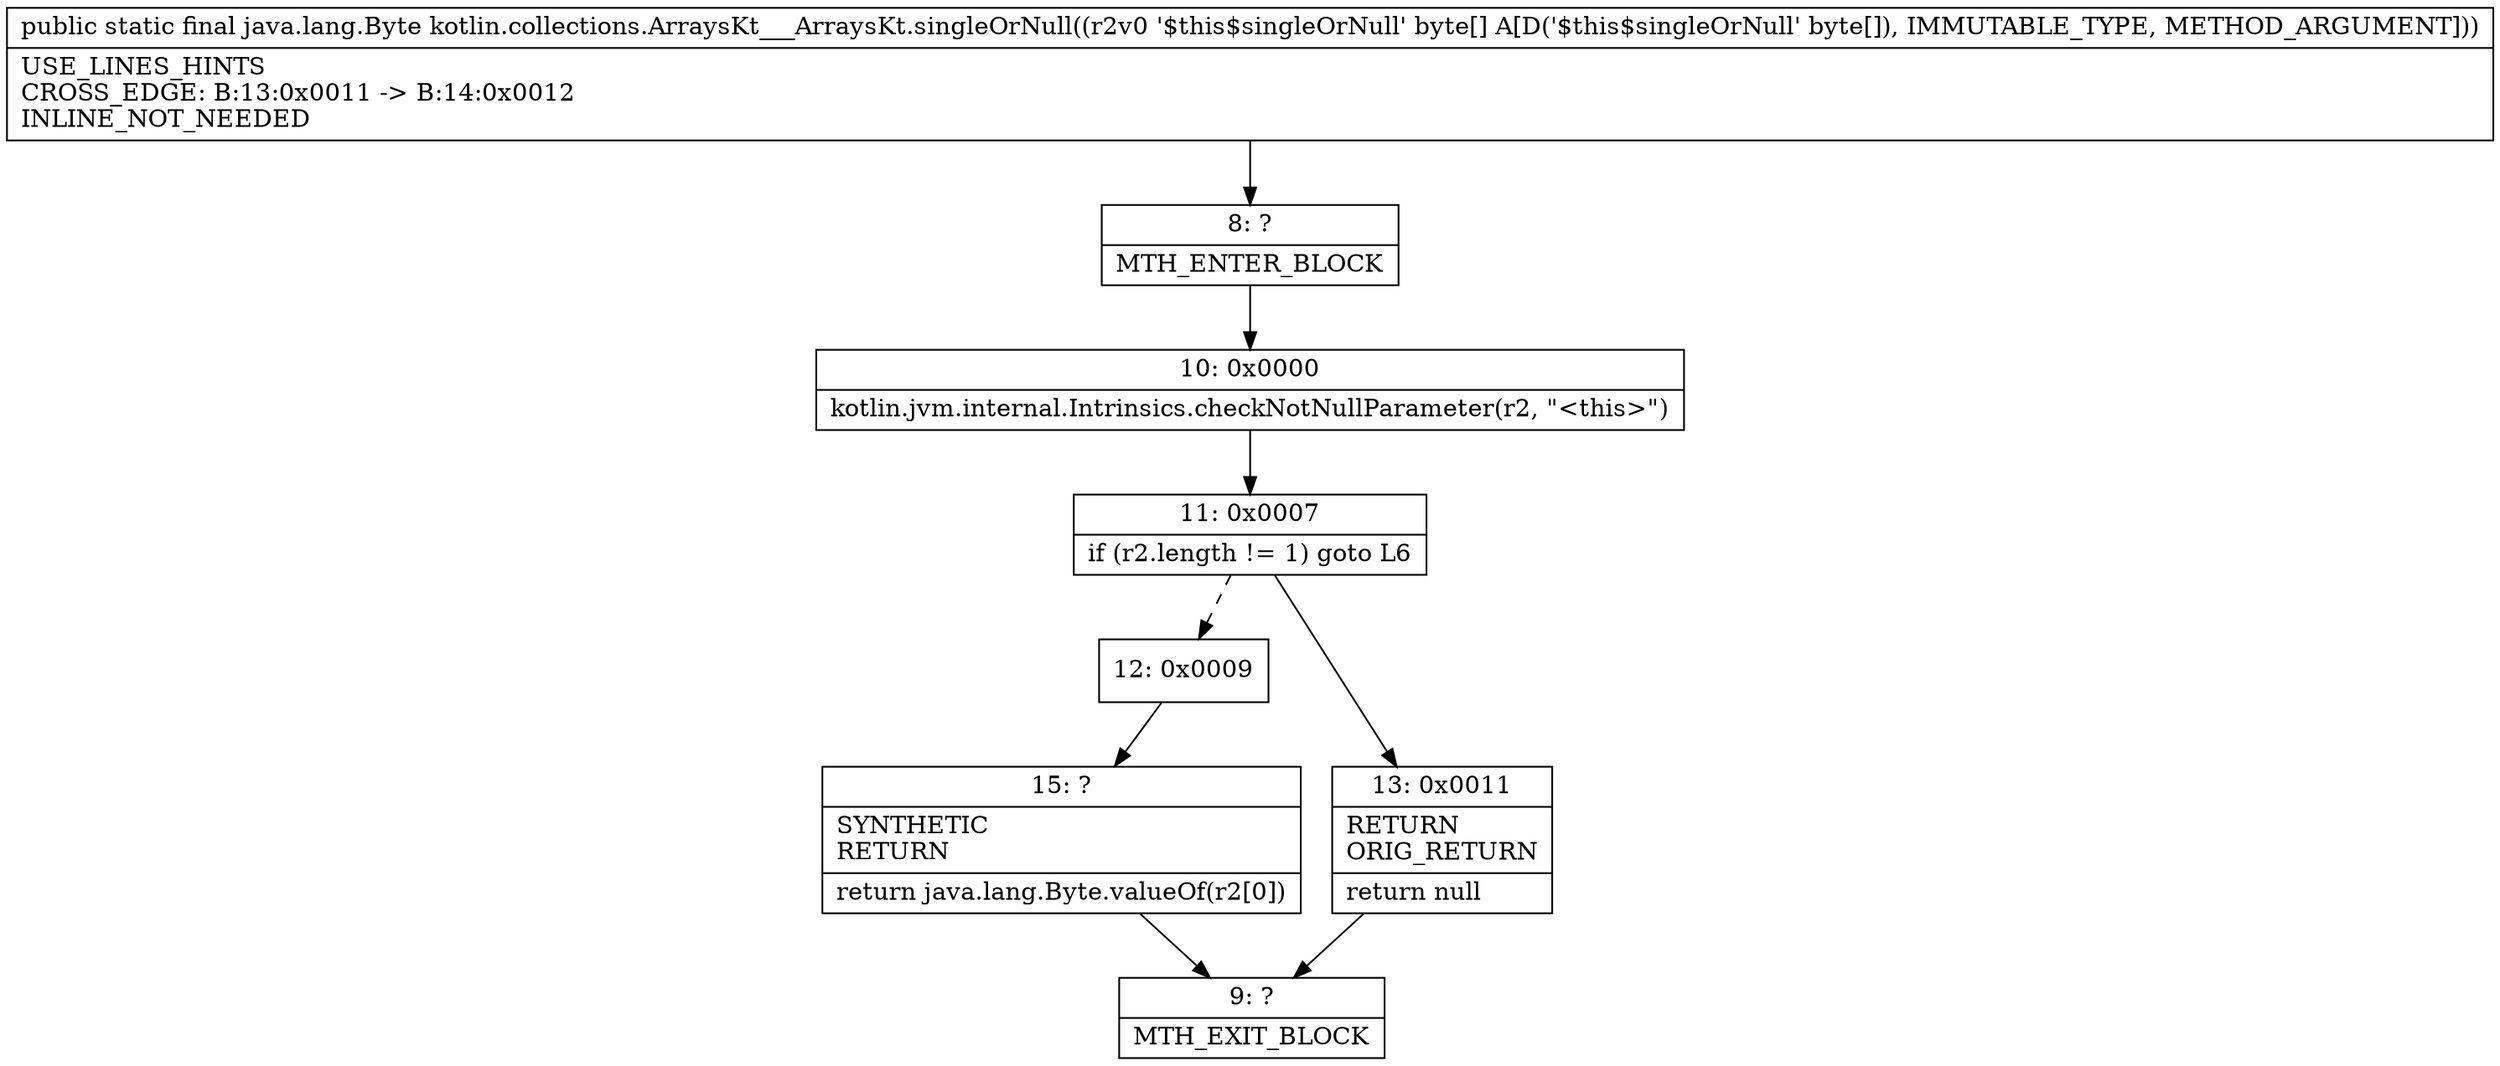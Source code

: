 digraph "CFG forkotlin.collections.ArraysKt___ArraysKt.singleOrNull([B)Ljava\/lang\/Byte;" {
Node_8 [shape=record,label="{8\:\ ?|MTH_ENTER_BLOCK\l}"];
Node_10 [shape=record,label="{10\:\ 0x0000|kotlin.jvm.internal.Intrinsics.checkNotNullParameter(r2, \"\<this\>\")\l}"];
Node_11 [shape=record,label="{11\:\ 0x0007|if (r2.length != 1) goto L6\l}"];
Node_12 [shape=record,label="{12\:\ 0x0009}"];
Node_15 [shape=record,label="{15\:\ ?|SYNTHETIC\lRETURN\l|return java.lang.Byte.valueOf(r2[0])\l}"];
Node_9 [shape=record,label="{9\:\ ?|MTH_EXIT_BLOCK\l}"];
Node_13 [shape=record,label="{13\:\ 0x0011|RETURN\lORIG_RETURN\l|return null\l}"];
MethodNode[shape=record,label="{public static final java.lang.Byte kotlin.collections.ArraysKt___ArraysKt.singleOrNull((r2v0 '$this$singleOrNull' byte[] A[D('$this$singleOrNull' byte[]), IMMUTABLE_TYPE, METHOD_ARGUMENT]))  | USE_LINES_HINTS\lCROSS_EDGE: B:13:0x0011 \-\> B:14:0x0012\lINLINE_NOT_NEEDED\l}"];
MethodNode -> Node_8;Node_8 -> Node_10;
Node_10 -> Node_11;
Node_11 -> Node_12[style=dashed];
Node_11 -> Node_13;
Node_12 -> Node_15;
Node_15 -> Node_9;
Node_13 -> Node_9;
}

